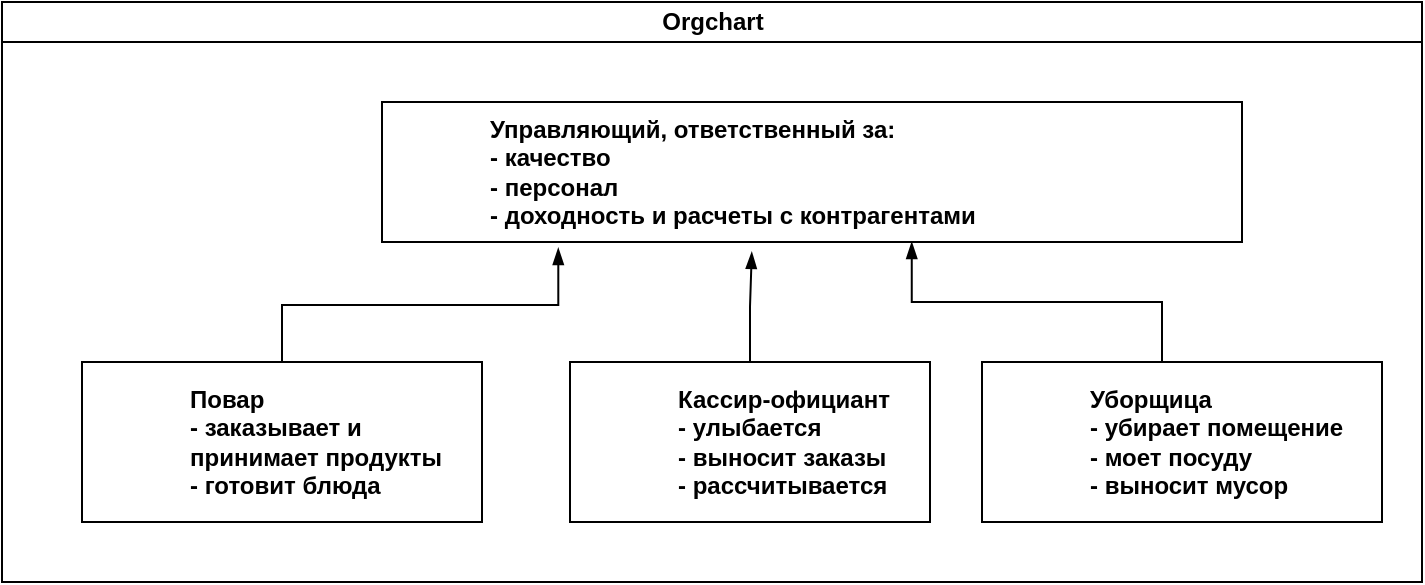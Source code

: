 <mxfile version="21.1.1" type="github">
  <diagram id="prtHgNgQTEPvFCAcTncT" name="Page-1">
    <mxGraphModel dx="1434" dy="767" grid="1" gridSize="10" guides="1" tooltips="1" connect="1" arrows="1" fold="1" page="1" pageScale="1" pageWidth="827" pageHeight="1169" math="0" shadow="0">
      <root>
        <mxCell id="0" />
        <mxCell id="1" parent="0" />
        <mxCell id="dNxyNK7c78bLwvsdeMH5-11" value="Orgchart" style="swimlane;html=1;startSize=20;horizontal=1;containerType=tree;glass=0;" parent="1" vertex="1">
          <mxGeometry x="40" y="80" width="710" height="290" as="geometry" />
        </mxCell>
        <UserObject label="Управляющий, ответственный за:&lt;br&gt;- качество&amp;nbsp;&lt;br&gt;- персонал&lt;br&gt;- доходность и расчеты с контрагентами" name="Tessa Miller" position="CFO" location="Office 1" email="me@example.com" placeholders="1" link="https://www.draw.io" id="dNxyNK7c78bLwvsdeMH5-12">
          <mxCell style="label;image=https://cdn3.iconfinder.com/data/icons/user-avatars-1/512/users-3-128.png;whiteSpace=wrap;html=1;rounded=0;glass=0;treeMoving=1;treeFolding=1;" parent="dNxyNK7c78bLwvsdeMH5-11" vertex="1">
            <mxGeometry x="190" y="50" width="430" height="70" as="geometry" />
          </mxCell>
        </UserObject>
        <mxCell id="dNxyNK7c78bLwvsdeMH5-13" value="" style="endArrow=blockThin;endFill=1;fontSize=11;edgeStyle=elbowEdgeStyle;elbow=vertical;rounded=0;exitX=0.5;exitY=0;exitDx=0;exitDy=0;entryX=0.43;entryY=1.071;entryDx=0;entryDy=0;entryPerimeter=0;" parent="dNxyNK7c78bLwvsdeMH5-11" source="dNxyNK7c78bLwvsdeMH5-16" target="dNxyNK7c78bLwvsdeMH5-12" edge="1">
          <mxGeometry relative="1" as="geometry">
            <mxPoint x="349" y="120" as="targetPoint" />
          </mxGeometry>
        </mxCell>
        <UserObject label="Повар&lt;br&gt;- заказывает и принимает продукты&lt;br&gt;- готовит блюда" name="Edward Morrison" position="Brand Manager" location="Office 2" email="me@example.com" placeholders="1" link="https://www.draw.io" id="dNxyNK7c78bLwvsdeMH5-14">
          <mxCell style="label;image=https://cdn3.iconfinder.com/data/icons/user-avatars-1/512/users-10-3-128.png;whiteSpace=wrap;html=1;rounded=0;glass=0;treeFolding=1;treeMoving=1;" parent="dNxyNK7c78bLwvsdeMH5-11" vertex="1">
            <mxGeometry x="40" y="180" width="200" height="80" as="geometry" />
          </mxCell>
        </UserObject>
        <mxCell id="dNxyNK7c78bLwvsdeMH5-15" value="" style="endArrow=blockThin;endFill=1;fontSize=11;edgeStyle=elbowEdgeStyle;elbow=vertical;rounded=0;entryX=0.205;entryY=1.043;entryDx=0;entryDy=0;entryPerimeter=0;" parent="dNxyNK7c78bLwvsdeMH5-11" target="dNxyNK7c78bLwvsdeMH5-12" edge="1">
          <mxGeometry relative="1" as="geometry">
            <mxPoint x="140" y="180" as="sourcePoint" />
            <mxPoint x="110" y="120" as="targetPoint" />
          </mxGeometry>
        </mxCell>
        <UserObject label="Кассир-официант&lt;br&gt;- улыбается&lt;br&gt;- выносит заказы&lt;br&gt;- рассчитывается" name="Evan Valet" position="HR Director" location="Office 4" email="me@example.com" placeholders="1" link="https://www.draw.io" id="dNxyNK7c78bLwvsdeMH5-16">
          <mxCell style="label;image=https://cdn3.iconfinder.com/data/icons/user-avatars-1/512/users-9-2-128.png;whiteSpace=wrap;html=1;rounded=0;glass=0;treeFolding=1;treeMoving=1;" parent="dNxyNK7c78bLwvsdeMH5-11" vertex="1">
            <mxGeometry x="284" y="180" width="180" height="80" as="geometry" />
          </mxCell>
        </UserObject>
        <mxCell id="dNxyNK7c78bLwvsdeMH5-17" value="" style="endArrow=blockThin;endFill=1;fontSize=11;edgeStyle=elbowEdgeStyle;elbow=vertical;rounded=0;exitX=0.45;exitY=0;exitDx=0;exitDy=0;exitPerimeter=0;entryX=0.616;entryY=1;entryDx=0;entryDy=0;entryPerimeter=0;" parent="dNxyNK7c78bLwvsdeMH5-11" source="dNxyNK7c78bLwvsdeMH5-18" target="dNxyNK7c78bLwvsdeMH5-12" edge="1">
          <mxGeometry relative="1" as="geometry">
            <mxPoint x="660" y="140" as="targetPoint" />
          </mxGeometry>
        </mxCell>
        <UserObject label="Уборщица&lt;br&gt;- убирает помещение&lt;br&gt;- моет посуду&amp;nbsp;&lt;br&gt;- выносит мусор" name="Alison Donovan" position="System Admin" location="Office 3" email="me@example.com" placeholders="1" link="https://www.draw.io" id="dNxyNK7c78bLwvsdeMH5-18">
          <mxCell style="label;image=https://cdn3.iconfinder.com/data/icons/user-avatars-1/512/users-2-128.png;whiteSpace=wrap;html=1;rounded=0;glass=0;" parent="dNxyNK7c78bLwvsdeMH5-11" vertex="1">
            <mxGeometry x="490" y="180" width="200" height="80" as="geometry" />
          </mxCell>
        </UserObject>
      </root>
    </mxGraphModel>
  </diagram>
</mxfile>
